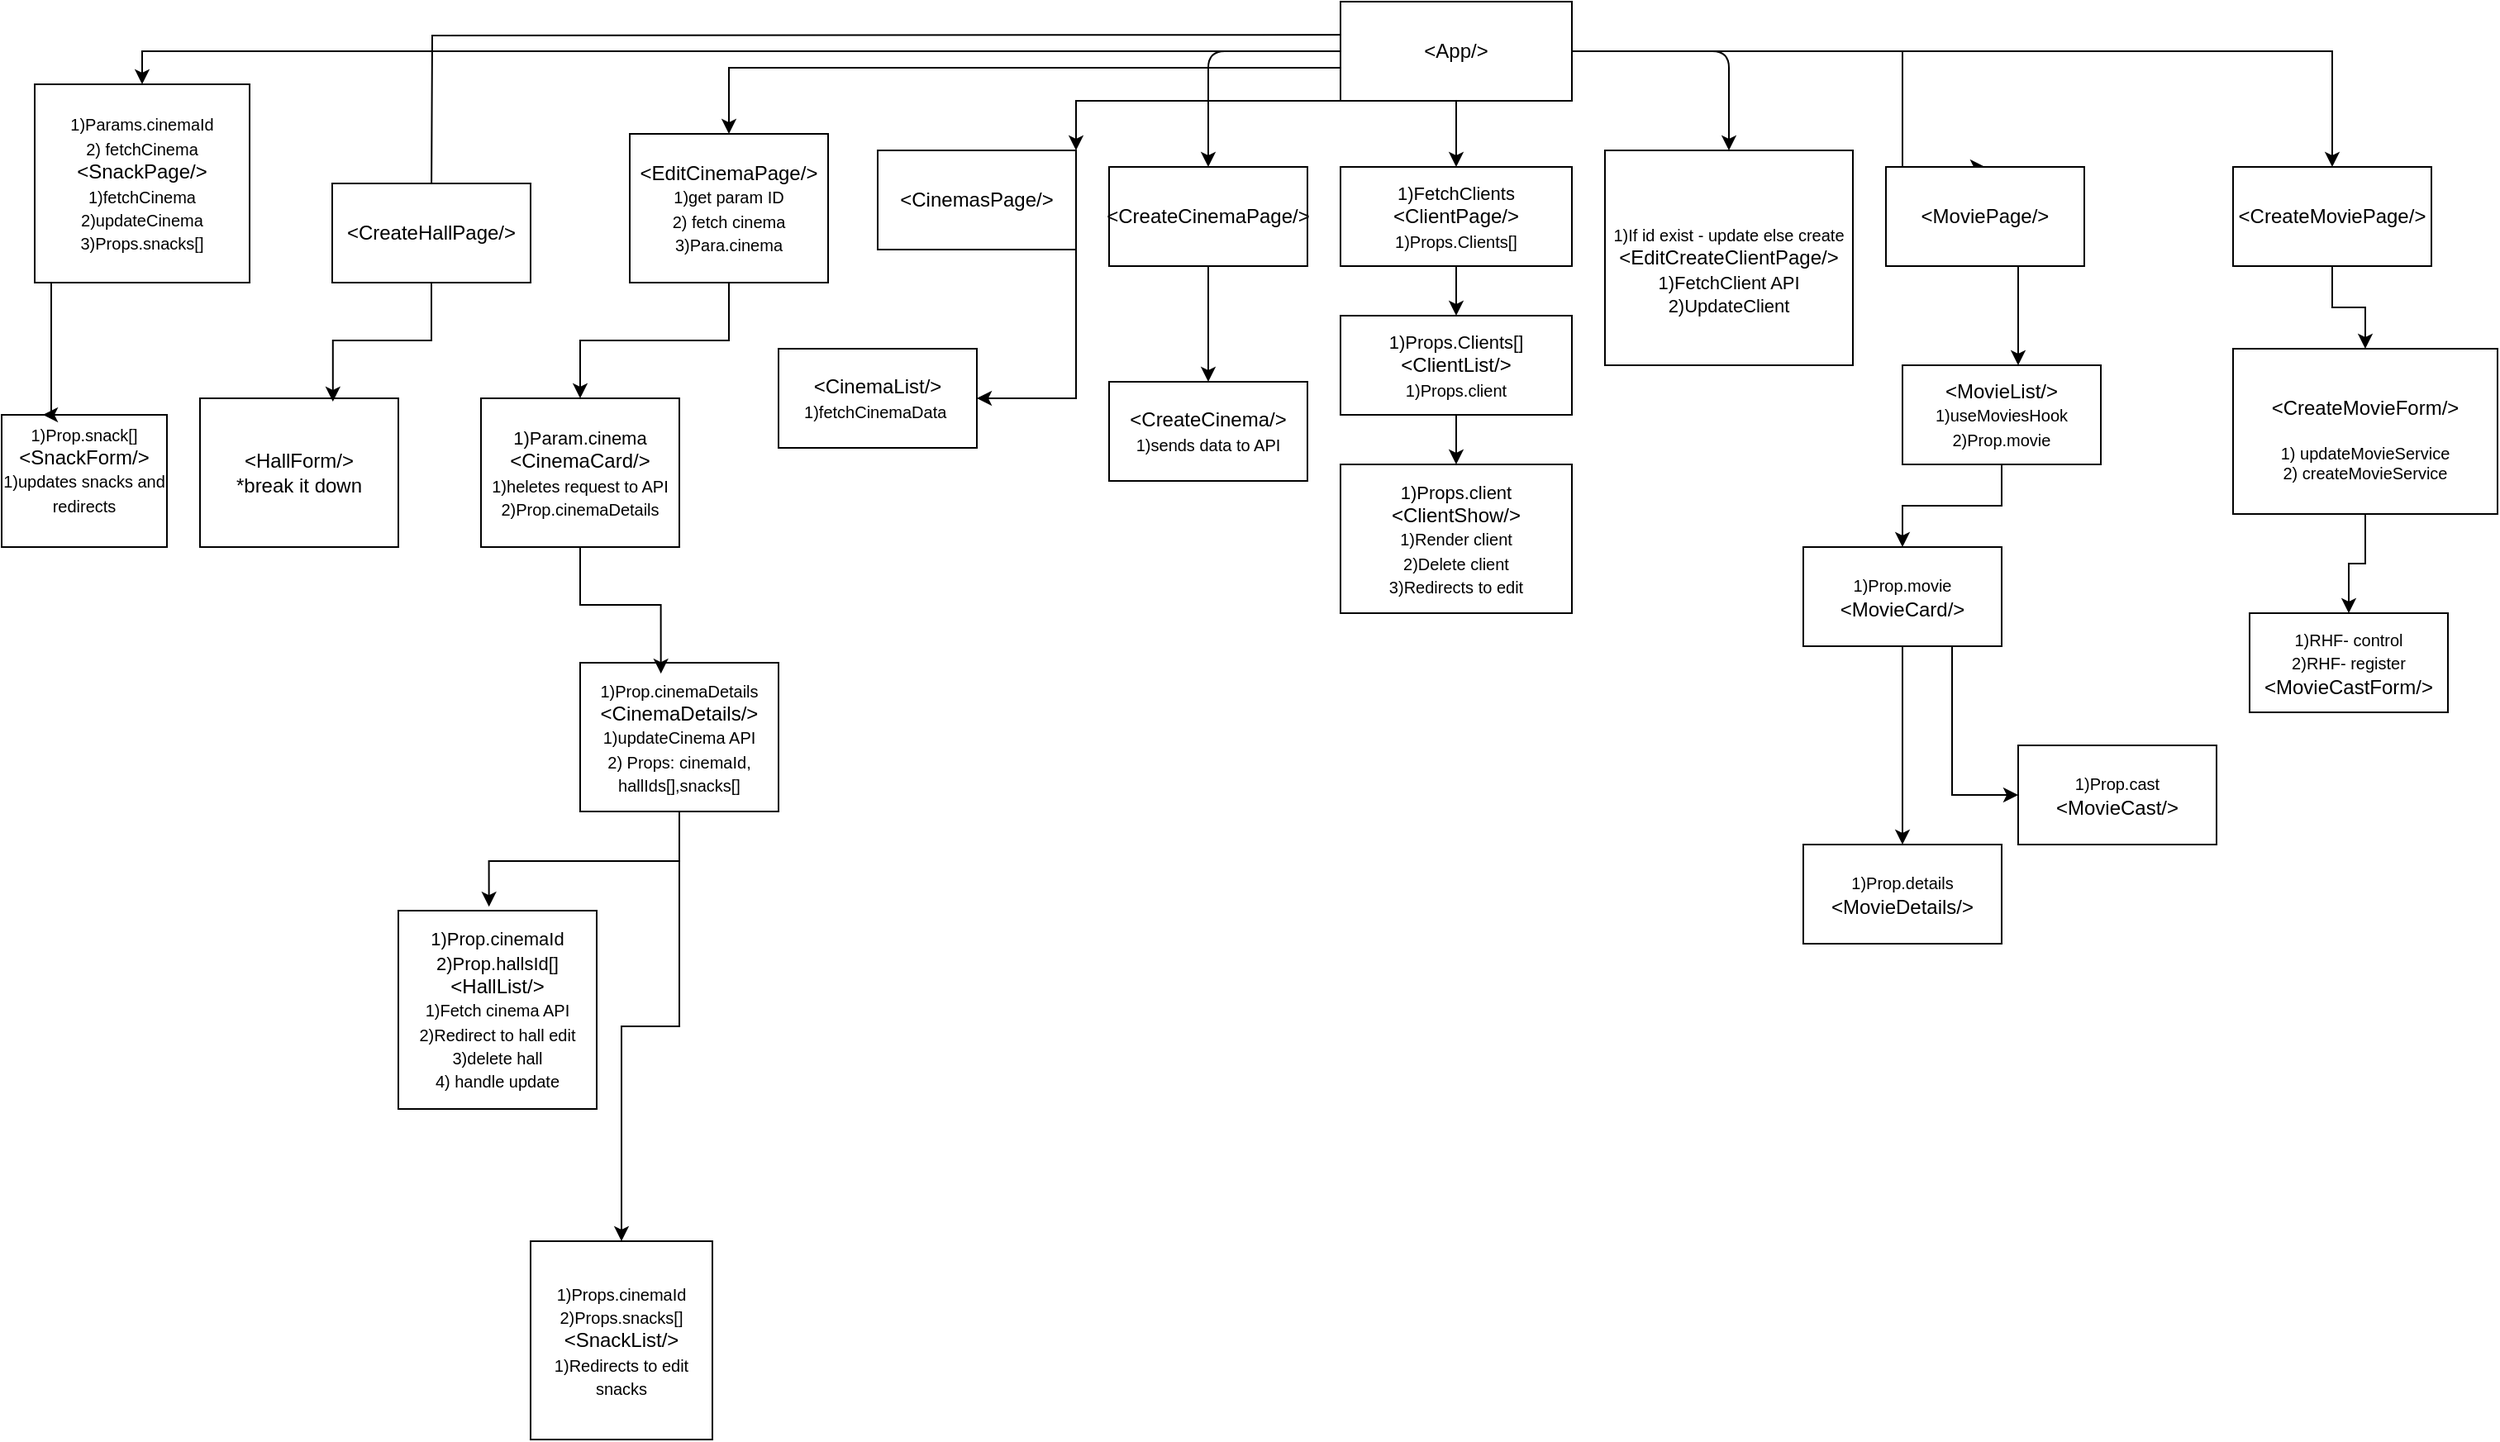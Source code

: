<mxfile>
    <diagram name="Page-1" id="T1HF94_pV0aO4in_FAbq">
        <mxGraphModel dx="1182" dy="1089" grid="1" gridSize="10" guides="1" tooltips="1" connect="1" arrows="1" fold="1" page="1" pageScale="1" pageWidth="1654" pageHeight="2336" math="0" shadow="0">
            <root>
                <mxCell id="0"/>
                <mxCell id="1" parent="0"/>
                <mxCell id="jApMvYi7QoUpjL_6ancB-16" style="edgeStyle=orthogonalEdgeStyle;rounded=0;orthogonalLoop=1;jettySize=auto;html=1;entryX=0.5;entryY=0;entryDx=0;entryDy=0;" parent="1" source="jApMvYi7QoUpjL_6ancB-2" target="jApMvYi7QoUpjL_6ancB-4" edge="1">
                    <mxGeometry relative="1" as="geometry"/>
                </mxCell>
                <mxCell id="jApMvYi7QoUpjL_6ancB-17" style="edgeStyle=orthogonalEdgeStyle;rounded=0;orthogonalLoop=1;jettySize=auto;html=1;entryX=0.5;entryY=0;entryDx=0;entryDy=0;" parent="1" edge="1">
                    <mxGeometry relative="1" as="geometry">
                        <mxPoint x="880" y="70" as="sourcePoint"/>
                        <mxPoint x="300" y="170" as="targetPoint"/>
                    </mxGeometry>
                </mxCell>
                <mxCell id="jApMvYi7QoUpjL_6ancB-18" style="edgeStyle=orthogonalEdgeStyle;rounded=0;orthogonalLoop=1;jettySize=auto;html=1;" parent="1" source="jApMvYi7QoUpjL_6ancB-2" target="jApMvYi7QoUpjL_6ancB-6" edge="1">
                    <mxGeometry relative="1" as="geometry">
                        <Array as="points">
                            <mxPoint x="480" y="90"/>
                        </Array>
                    </mxGeometry>
                </mxCell>
                <mxCell id="jApMvYi7QoUpjL_6ancB-19" style="edgeStyle=orthogonalEdgeStyle;rounded=0;orthogonalLoop=1;jettySize=auto;html=1;" parent="1" source="jApMvYi7QoUpjL_6ancB-2" target="jApMvYi7QoUpjL_6ancB-8" edge="1">
                    <mxGeometry relative="1" as="geometry">
                        <Array as="points">
                            <mxPoint x="950" y="110"/>
                            <mxPoint x="690" y="110"/>
                        </Array>
                    </mxGeometry>
                </mxCell>
                <mxCell id="jApMvYi7QoUpjL_6ancB-21" style="edgeStyle=orthogonalEdgeStyle;rounded=0;orthogonalLoop=1;jettySize=auto;html=1;" parent="1" source="jApMvYi7QoUpjL_6ancB-2" edge="1" target="jApMvYi7QoUpjL_6ancB-7">
                    <mxGeometry relative="1" as="geometry">
                        <mxPoint x="1470" y="140" as="targetPoint"/>
                    </mxGeometry>
                </mxCell>
                <mxCell id="jApMvYi7QoUpjL_6ancB-22" style="edgeStyle=orthogonalEdgeStyle;rounded=0;orthogonalLoop=1;jettySize=auto;html=1;entryX=0.5;entryY=0;entryDx=0;entryDy=0;" parent="1" source="jApMvYi7QoUpjL_6ancB-2" target="jApMvYi7QoUpjL_6ancB-10" edge="1">
                    <mxGeometry relative="1" as="geometry">
                        <Array as="points">
                            <mxPoint x="1190" y="80"/>
                        </Array>
                    </mxGeometry>
                </mxCell>
                <mxCell id="23" style="edgeStyle=orthogonalEdgeStyle;shape=connector;rounded=1;html=1;strokeColor=default;align=center;verticalAlign=middle;fontFamily=Helvetica;fontSize=11;fontColor=default;labelBackgroundColor=default;endArrow=classic;" edge="1" parent="1" source="jApMvYi7QoUpjL_6ancB-2" target="jApMvYi7QoUpjL_6ancB-9">
                    <mxGeometry relative="1" as="geometry"/>
                </mxCell>
                <mxCell id="24" value="" style="edgeStyle=orthogonalEdgeStyle;shape=connector;rounded=1;html=1;strokeColor=default;align=center;verticalAlign=middle;fontFamily=Helvetica;fontSize=11;fontColor=default;labelBackgroundColor=default;endArrow=classic;" edge="1" parent="1" source="jApMvYi7QoUpjL_6ancB-2" target="2">
                    <mxGeometry relative="1" as="geometry"/>
                </mxCell>
                <mxCell id="26" style="edgeStyle=orthogonalEdgeStyle;shape=connector;rounded=1;html=1;strokeColor=default;align=center;verticalAlign=middle;fontFamily=Helvetica;fontSize=11;fontColor=default;labelBackgroundColor=default;endArrow=classic;" edge="1" parent="1" source="jApMvYi7QoUpjL_6ancB-2" target="20">
                    <mxGeometry relative="1" as="geometry"/>
                </mxCell>
                <mxCell id="jApMvYi7QoUpjL_6ancB-2" value="&amp;lt;App/&amp;gt;" style="rounded=0;whiteSpace=wrap;html=1;strokeColor=default;fontFamily=Helvetica;" parent="1" vertex="1">
                    <mxGeometry x="850" y="50" width="140" height="60" as="geometry"/>
                </mxCell>
                <mxCell id="jApMvYi7QoUpjL_6ancB-4" value="&lt;div&gt;&lt;font style=&quot;font-size: 10px;&quot;&gt;1)Params.cinemaId&lt;/font&gt;&lt;/div&gt;&lt;div&gt;&lt;font style=&quot;font-size: 10px;&quot;&gt;2) fetchCinema&lt;/font&gt;&lt;/div&gt;&amp;lt;SnackPage/&amp;gt;&lt;div&gt;&lt;font style=&quot;font-size: 10px;&quot;&gt;1)fetchCinema&lt;/font&gt;&lt;/div&gt;&lt;div&gt;&lt;font style=&quot;font-size: 10px;&quot;&gt;2)updateCinema&lt;br&gt;&lt;/font&gt;&lt;div&gt;&lt;font style=&quot;font-size: 10px;&quot;&gt;3)Props.snacks[]&lt;/font&gt;&lt;/div&gt;&lt;/div&gt;" style="rounded=0;whiteSpace=wrap;html=1;strokeColor=default;fontFamily=Helvetica;" parent="1" vertex="1">
                    <mxGeometry x="60" y="100" width="130" height="120" as="geometry"/>
                </mxCell>
                <mxCell id="jApMvYi7QoUpjL_6ancB-5" value="&amp;lt;CreateHallPage/&amp;gt;" style="rounded=0;whiteSpace=wrap;html=1;strokeColor=default;fontFamily=Helvetica;" parent="1" vertex="1">
                    <mxGeometry x="240" y="160" width="120" height="60" as="geometry"/>
                </mxCell>
                <mxCell id="jApMvYi7QoUpjL_6ancB-30" value="" style="edgeStyle=orthogonalEdgeStyle;rounded=0;orthogonalLoop=1;jettySize=auto;html=1;" parent="1" source="jApMvYi7QoUpjL_6ancB-6" target="jApMvYi7QoUpjL_6ancB-29" edge="1">
                    <mxGeometry relative="1" as="geometry"/>
                </mxCell>
                <mxCell id="jApMvYi7QoUpjL_6ancB-6" value="&amp;lt;EditCinemaPage/&amp;gt;&lt;div&gt;&lt;font size=&quot;1&quot;&gt;1)get param ID&lt;/font&gt;&lt;/div&gt;&lt;div&gt;&lt;font size=&quot;1&quot;&gt;2) fetch cinema&lt;/font&gt;&lt;/div&gt;&lt;div&gt;&lt;font size=&quot;1&quot;&gt;3)Para.cinema&lt;/font&gt;&lt;/div&gt;" style="rounded=0;whiteSpace=wrap;html=1;strokeColor=default;fontFamily=Helvetica;" parent="1" vertex="1">
                    <mxGeometry x="420" y="130" width="120" height="90" as="geometry"/>
                </mxCell>
                <mxCell id="jApMvYi7QoUpjL_6ancB-51" value="" style="edgeStyle=orthogonalEdgeStyle;rounded=0;orthogonalLoop=1;jettySize=auto;html=1;" parent="1" source="jApMvYi7QoUpjL_6ancB-7" target="jApMvYi7QoUpjL_6ancB-50" edge="1">
                    <mxGeometry relative="1" as="geometry"/>
                </mxCell>
                <mxCell id="jApMvYi7QoUpjL_6ancB-7" value="&amp;lt;CreateMoviePage/&amp;gt;" style="rounded=0;whiteSpace=wrap;html=1;strokeColor=default;fontFamily=Helvetica;" parent="1" vertex="1">
                    <mxGeometry x="1390" y="150" width="120" height="60" as="geometry"/>
                </mxCell>
                <mxCell id="jApMvYi7QoUpjL_6ancB-40" value="" style="edgeStyle=orthogonalEdgeStyle;rounded=0;orthogonalLoop=1;jettySize=auto;html=1;" parent="1" source="jApMvYi7QoUpjL_6ancB-8" target="jApMvYi7QoUpjL_6ancB-39" edge="1">
                    <mxGeometry relative="1" as="geometry">
                        <Array as="points">
                            <mxPoint x="690" y="270"/>
                            <mxPoint x="690" y="270"/>
                        </Array>
                    </mxGeometry>
                </mxCell>
                <mxCell id="jApMvYi7QoUpjL_6ancB-8" value="&amp;lt;CinemasPage/&amp;gt;" style="rounded=0;whiteSpace=wrap;html=1;strokeColor=default;fontFamily=Helvetica;" parent="1" vertex="1">
                    <mxGeometry x="570" y="140" width="120" height="60" as="geometry"/>
                </mxCell>
                <mxCell id="jApMvYi7QoUpjL_6ancB-42" value="" style="edgeStyle=orthogonalEdgeStyle;rounded=0;orthogonalLoop=1;jettySize=auto;html=1;" parent="1" source="jApMvYi7QoUpjL_6ancB-9" target="jApMvYi7QoUpjL_6ancB-41" edge="1">
                    <mxGeometry relative="1" as="geometry">
                        <Array as="points">
                            <mxPoint x="810" y="170"/>
                        </Array>
                    </mxGeometry>
                </mxCell>
                <mxCell id="jApMvYi7QoUpjL_6ancB-9" value="&amp;lt;CreateCinemaPage/&amp;gt;" style="rounded=0;whiteSpace=wrap;html=1;strokeColor=default;fontFamily=Helvetica;" parent="1" vertex="1">
                    <mxGeometry x="710" y="150" width="120" height="60" as="geometry"/>
                </mxCell>
                <mxCell id="jApMvYi7QoUpjL_6ancB-44" value="" style="edgeStyle=orthogonalEdgeStyle;rounded=0;orthogonalLoop=1;jettySize=auto;html=1;" parent="1" source="jApMvYi7QoUpjL_6ancB-10" target="jApMvYi7QoUpjL_6ancB-43" edge="1">
                    <mxGeometry relative="1" as="geometry">
                        <Array as="points">
                            <mxPoint x="1260" y="240"/>
                            <mxPoint x="1260" y="240"/>
                        </Array>
                    </mxGeometry>
                </mxCell>
                <mxCell id="jApMvYi7QoUpjL_6ancB-10" value="&amp;lt;MoviePage/&amp;gt;" style="rounded=0;whiteSpace=wrap;html=1;strokeColor=default;fontFamily=Helvetica;" parent="1" vertex="1">
                    <mxGeometry x="1180" y="150" width="120" height="60" as="geometry"/>
                </mxCell>
                <mxCell id="jApMvYi7QoUpjL_6ancB-23" value="&lt;div&gt;&lt;font style=&quot;font-size: 10px;&quot;&gt;1)Prop.snack[]&lt;/font&gt;&lt;/div&gt;&amp;lt;SnackForm/&amp;gt;&lt;div&gt;&lt;font style=&quot;font-size: 10px;&quot;&gt;1)updates snacks and redirects&lt;/font&gt;&lt;br&gt;&lt;div&gt;&lt;br&gt;&lt;/div&gt;&lt;/div&gt;" style="rounded=0;whiteSpace=wrap;html=1;strokeColor=default;fontFamily=Helvetica;" parent="1" vertex="1">
                    <mxGeometry x="40" y="300" width="100" height="80" as="geometry"/>
                </mxCell>
                <mxCell id="jApMvYi7QoUpjL_6ancB-24" style="edgeStyle=orthogonalEdgeStyle;rounded=0;orthogonalLoop=1;jettySize=auto;html=1;entryX=0.25;entryY=0;entryDx=0;entryDy=0;" parent="1" source="jApMvYi7QoUpjL_6ancB-4" target="jApMvYi7QoUpjL_6ancB-23" edge="1">
                    <mxGeometry relative="1" as="geometry">
                        <mxPoint x="120" y="300" as="targetPoint"/>
                        <Array as="points">
                            <mxPoint x="70" y="300"/>
                        </Array>
                    </mxGeometry>
                </mxCell>
                <mxCell id="jApMvYi7QoUpjL_6ancB-27" value="&amp;lt;HallForm/&amp;gt;&lt;div&gt;*break it down&lt;/div&gt;" style="rounded=0;whiteSpace=wrap;html=1;strokeColor=default;fontFamily=Helvetica;" parent="1" vertex="1">
                    <mxGeometry x="160" y="290" width="120" height="90" as="geometry"/>
                </mxCell>
                <mxCell id="jApMvYi7QoUpjL_6ancB-28" style="edgeStyle=orthogonalEdgeStyle;rounded=0;orthogonalLoop=1;jettySize=auto;html=1;entryX=0.67;entryY=0.022;entryDx=0;entryDy=0;entryPerimeter=0;" parent="1" source="jApMvYi7QoUpjL_6ancB-5" target="jApMvYi7QoUpjL_6ancB-27" edge="1">
                    <mxGeometry relative="1" as="geometry"/>
                </mxCell>
                <mxCell id="jApMvYi7QoUpjL_6ancB-29" value="&lt;div&gt;&lt;font style=&quot;font-size: 11px;&quot;&gt;1)Param.cinema&lt;/font&gt;&lt;/div&gt;&amp;lt;CinemaCard/&amp;gt;&lt;div&gt;&lt;font size=&quot;1&quot;&gt;1)heletes request to API&lt;/font&gt;&lt;/div&gt;&lt;div&gt;&lt;font size=&quot;1&quot;&gt;2)Prop.cinemaDetails&lt;/font&gt;&lt;/div&gt;" style="rounded=0;whiteSpace=wrap;html=1;strokeColor=default;fontFamily=Helvetica;" parent="1" vertex="1">
                    <mxGeometry x="330" y="290" width="120" height="90" as="geometry"/>
                </mxCell>
                <mxCell id="jApMvYi7QoUpjL_6ancB-64" style="edgeStyle=orthogonalEdgeStyle;rounded=0;orthogonalLoop=1;jettySize=auto;html=1;" parent="1" source="jApMvYi7QoUpjL_6ancB-33" target="jApMvYi7QoUpjL_6ancB-36" edge="1">
                    <mxGeometry relative="1" as="geometry"/>
                </mxCell>
                <mxCell id="jApMvYi7QoUpjL_6ancB-33" value="&lt;div&gt;&lt;font style=&quot;font-size: 10px;&quot;&gt;1)Prop.cinemaDetails&lt;/font&gt;&lt;/div&gt;&amp;lt;CinemaDetails/&amp;gt;&lt;div&gt;&lt;font style=&quot;font-size: 10px;&quot;&gt;1)updateCinema API&lt;/font&gt;&lt;/div&gt;&lt;div&gt;&lt;font style=&quot;font-size: 10px;&quot;&gt;2) Props: cinemaId, hallIds[],snacks[]&lt;/font&gt;&lt;/div&gt;" style="rounded=0;whiteSpace=wrap;html=1;strokeColor=default;fontFamily=Helvetica;" parent="1" vertex="1">
                    <mxGeometry x="390" y="450" width="120" height="90" as="geometry"/>
                </mxCell>
                <mxCell id="jApMvYi7QoUpjL_6ancB-35" value="&lt;div&gt;&lt;font style=&quot;font-size: 11px;&quot;&gt;1)Prop.cinemaId&lt;/font&gt;&lt;/div&gt;&lt;div&gt;&lt;font style=&quot;font-size: 11px;&quot;&gt;2)Prop.hallsId[]&lt;/font&gt;&lt;/div&gt;&amp;lt;HallList/&amp;gt;&lt;div&gt;&lt;font size=&quot;1&quot;&gt;1)Fetch cinema API&lt;/font&gt;&lt;/div&gt;&lt;div&gt;&lt;font size=&quot;1&quot;&gt;2)Redirect to hall edit&lt;/font&gt;&lt;/div&gt;&lt;div&gt;&lt;font size=&quot;1&quot;&gt;3)delete hall&lt;/font&gt;&lt;/div&gt;&lt;div&gt;&lt;font size=&quot;1&quot;&gt;4) handle update&lt;/font&gt;&lt;/div&gt;" style="rounded=0;whiteSpace=wrap;html=1;strokeColor=default;fontFamily=Helvetica;" parent="1" vertex="1">
                    <mxGeometry x="280" y="600" width="120" height="120" as="geometry"/>
                </mxCell>
                <mxCell id="jApMvYi7QoUpjL_6ancB-36" value="&lt;div&gt;&lt;font style=&quot;font-size: 10px;&quot;&gt;1)Props.cinemaId&lt;/font&gt;&lt;/div&gt;&lt;div&gt;&lt;font style=&quot;font-size: 10px;&quot;&gt;2)Props.snacks[]&lt;/font&gt;&lt;/div&gt;&amp;lt;SnackList/&amp;gt;&lt;div&gt;&lt;font style=&quot;font-size: 10px;&quot;&gt;1)Redirects to edit snacks&lt;/font&gt;&lt;/div&gt;" style="rounded=0;whiteSpace=wrap;html=1;strokeColor=default;fontFamily=Helvetica;" parent="1" vertex="1">
                    <mxGeometry x="360" y="800" width="110" height="120" as="geometry"/>
                </mxCell>
                <mxCell id="jApMvYi7QoUpjL_6ancB-39" value="&amp;lt;CinemaList/&amp;gt;&lt;div&gt;&lt;font size=&quot;1&quot;&gt;1)fetchCinemaData&amp;nbsp;&lt;/font&gt;&lt;/div&gt;" style="rounded=0;whiteSpace=wrap;html=1;strokeColor=default;fontFamily=Helvetica;" parent="1" vertex="1">
                    <mxGeometry x="510" y="260" width="120" height="60" as="geometry"/>
                </mxCell>
                <mxCell id="jApMvYi7QoUpjL_6ancB-41" value="&amp;lt;CreateCinema/&amp;gt;&lt;div&gt;&lt;font size=&quot;1&quot;&gt;1)sends data to API&lt;/font&gt;&lt;/div&gt;" style="rounded=0;whiteSpace=wrap;html=1;strokeColor=default;fontFamily=Helvetica;" parent="1" vertex="1">
                    <mxGeometry x="710" y="280" width="120" height="60" as="geometry"/>
                </mxCell>
                <mxCell id="jApMvYi7QoUpjL_6ancB-57" value="" style="edgeStyle=orthogonalEdgeStyle;rounded=0;orthogonalLoop=1;jettySize=auto;html=1;" parent="1" source="jApMvYi7QoUpjL_6ancB-43" target="jApMvYi7QoUpjL_6ancB-55" edge="1">
                    <mxGeometry relative="1" as="geometry"/>
                </mxCell>
                <mxCell id="jApMvYi7QoUpjL_6ancB-43" value="&amp;lt;MovieList/&amp;gt;&lt;div&gt;&lt;font size=&quot;1&quot;&gt;1)useMoviesHook&lt;/font&gt;&lt;/div&gt;&lt;div&gt;&lt;font size=&quot;1&quot;&gt;2)Prop.movie&lt;/font&gt;&lt;/div&gt;" style="rounded=0;whiteSpace=wrap;html=1;strokeColor=default;fontFamily=Helvetica;" parent="1" vertex="1">
                    <mxGeometry x="1190" y="270" width="120" height="60" as="geometry"/>
                </mxCell>
                <mxCell id="jApMvYi7QoUpjL_6ancB-45" value="&lt;div&gt;&lt;font size=&quot;1&quot;&gt;1)Prop.details&lt;/font&gt;&lt;/div&gt;&amp;lt;MovieDetails/&amp;gt;" style="rounded=0;whiteSpace=wrap;html=1;strokeColor=default;fontFamily=Helvetica;" parent="1" vertex="1">
                    <mxGeometry x="1130" y="560" width="120" height="60" as="geometry"/>
                </mxCell>
                <mxCell id="jApMvYi7QoUpjL_6ancB-47" value="&lt;div&gt;&lt;font size=&quot;1&quot;&gt;1)Prop.cast&lt;/font&gt;&lt;/div&gt;&amp;lt;MovieCast/&amp;gt;" style="rounded=0;whiteSpace=wrap;html=1;strokeColor=default;fontFamily=Helvetica;" parent="1" vertex="1">
                    <mxGeometry x="1260" y="500" width="120" height="60" as="geometry"/>
                </mxCell>
                <mxCell id="jApMvYi7QoUpjL_6ancB-53" value="" style="edgeStyle=orthogonalEdgeStyle;rounded=0;orthogonalLoop=1;jettySize=auto;html=1;" parent="1" source="jApMvYi7QoUpjL_6ancB-50" target="jApMvYi7QoUpjL_6ancB-52" edge="1">
                    <mxGeometry relative="1" as="geometry"/>
                </mxCell>
                <mxCell id="jApMvYi7QoUpjL_6ancB-50" value="&lt;div&gt;&lt;font style=&quot;font-size: 12px;&quot;&gt;&lt;br&gt;&lt;/font&gt;&lt;/div&gt;&lt;font style=&quot;font-size: 12px;&quot;&gt;&amp;lt;CreateMovieForm/&amp;gt;&lt;/font&gt;&lt;div&gt;&lt;span style=&quot;font-size: 12px;&quot;&gt;&lt;br&gt;&lt;/span&gt;&lt;div&gt;&lt;font size=&quot;1&quot;&gt;1) updateMovieService&lt;/font&gt;&lt;/div&gt;&lt;div&gt;&lt;font size=&quot;1&quot;&gt;2) createMovieService&lt;br&gt;&lt;/font&gt;&lt;div&gt;&lt;br&gt;&lt;/div&gt;&lt;/div&gt;&lt;/div&gt;" style="rounded=0;whiteSpace=wrap;html=1;strokeColor=default;fontFamily=Helvetica;fontSize=4;" parent="1" vertex="1">
                    <mxGeometry x="1390" y="260" width="160" height="100" as="geometry"/>
                </mxCell>
                <mxCell id="jApMvYi7QoUpjL_6ancB-52" value="&lt;div&gt;&lt;font style=&quot;font-size: 10px;&quot;&gt;1)RHF- control&lt;/font&gt;&lt;/div&gt;&lt;div&gt;&lt;font style=&quot;font-size: 10px;&quot;&gt;2)RHF- register&lt;/font&gt;&lt;/div&gt;&amp;lt;MovieCastForm/&amp;gt;" style="rounded=0;whiteSpace=wrap;html=1;strokeColor=default;fontFamily=Helvetica;" parent="1" vertex="1">
                    <mxGeometry x="1400" y="420" width="120" height="60" as="geometry"/>
                </mxCell>
                <mxCell id="jApMvYi7QoUpjL_6ancB-58" value="" style="edgeStyle=orthogonalEdgeStyle;rounded=0;orthogonalLoop=1;jettySize=auto;html=1;" parent="1" source="jApMvYi7QoUpjL_6ancB-55" target="jApMvYi7QoUpjL_6ancB-47" edge="1">
                    <mxGeometry relative="1" as="geometry">
                        <Array as="points">
                            <mxPoint x="1220" y="460"/>
                            <mxPoint x="1220" y="460"/>
                        </Array>
                    </mxGeometry>
                </mxCell>
                <mxCell id="jApMvYi7QoUpjL_6ancB-59" style="edgeStyle=orthogonalEdgeStyle;rounded=0;orthogonalLoop=1;jettySize=auto;html=1;entryX=0.5;entryY=0;entryDx=0;entryDy=0;" parent="1" source="jApMvYi7QoUpjL_6ancB-55" target="jApMvYi7QoUpjL_6ancB-45" edge="1">
                    <mxGeometry relative="1" as="geometry"/>
                </mxCell>
                <mxCell id="jApMvYi7QoUpjL_6ancB-55" value="&lt;div&gt;&lt;font size=&quot;1&quot;&gt;1)Prop.movie&lt;/font&gt;&lt;/div&gt;&amp;lt;MovieCard/&amp;gt;" style="rounded=0;whiteSpace=wrap;html=1;strokeColor=default;fontFamily=Helvetica;" parent="1" vertex="1">
                    <mxGeometry x="1130" y="380" width="120" height="60" as="geometry"/>
                </mxCell>
                <mxCell id="jApMvYi7QoUpjL_6ancB-61" style="edgeStyle=orthogonalEdgeStyle;rounded=0;orthogonalLoop=1;jettySize=auto;html=1;entryX=0.407;entryY=0.073;entryDx=0;entryDy=0;entryPerimeter=0;" parent="1" source="jApMvYi7QoUpjL_6ancB-29" target="jApMvYi7QoUpjL_6ancB-33" edge="1">
                    <mxGeometry relative="1" as="geometry"/>
                </mxCell>
                <mxCell id="jApMvYi7QoUpjL_6ancB-63" style="edgeStyle=orthogonalEdgeStyle;rounded=0;orthogonalLoop=1;jettySize=auto;html=1;entryX=0.457;entryY=-0.02;entryDx=0;entryDy=0;entryPerimeter=0;" parent="1" source="jApMvYi7QoUpjL_6ancB-33" target="jApMvYi7QoUpjL_6ancB-35" edge="1">
                    <mxGeometry relative="1" as="geometry"/>
                </mxCell>
                <mxCell id="25" value="" style="edgeStyle=orthogonalEdgeStyle;shape=connector;rounded=1;html=1;strokeColor=default;align=center;verticalAlign=middle;fontFamily=Helvetica;fontSize=11;fontColor=default;labelBackgroundColor=default;endArrow=classic;" edge="1" parent="1" source="2" target="16">
                    <mxGeometry relative="1" as="geometry"/>
                </mxCell>
                <mxCell id="2" value="&lt;div&gt;&lt;font style=&quot;font-size: 11px;&quot;&gt;1)FetchClients&lt;/font&gt;&lt;/div&gt;&amp;lt;ClientPage/&amp;gt;&lt;div&gt;&lt;font size=&quot;1&quot;&gt;1)Props.Clients[]&lt;/font&gt;&lt;/div&gt;" style="rounded=0;whiteSpace=wrap;html=1;strokeColor=default;fontFamily=Helvetica;" vertex="1" parent="1">
                    <mxGeometry x="850" y="150" width="140" height="60" as="geometry"/>
                </mxCell>
                <mxCell id="19" value="" style="edgeStyle=orthogonalEdgeStyle;shape=connector;rounded=1;html=1;strokeColor=default;align=center;verticalAlign=middle;fontFamily=Helvetica;fontSize=11;fontColor=default;labelBackgroundColor=default;endArrow=classic;" edge="1" parent="1" source="16" target="18">
                    <mxGeometry relative="1" as="geometry"/>
                </mxCell>
                <mxCell id="16" value="&lt;div&gt;&lt;font style=&quot;font-size: 11px;&quot;&gt;1)Props.Clients[]&lt;/font&gt;&lt;/div&gt;&amp;lt;ClientList/&amp;gt;&lt;div&gt;&lt;font size=&quot;1&quot;&gt;1)Props.client&lt;/font&gt;&lt;/div&gt;" style="rounded=0;whiteSpace=wrap;html=1;strokeColor=default;fontFamily=Helvetica;" vertex="1" parent="1">
                    <mxGeometry x="850" y="240" width="140" height="60" as="geometry"/>
                </mxCell>
                <mxCell id="18" value="&lt;div&gt;&lt;font style=&quot;font-size: 11px;&quot;&gt;1)Props.client&lt;/font&gt;&lt;/div&gt;&amp;lt;ClientShow/&amp;gt;&lt;div&gt;&lt;font size=&quot;1&quot;&gt;1)Render client&lt;/font&gt;&lt;/div&gt;&lt;div&gt;&lt;font size=&quot;1&quot;&gt;2)Delete client&lt;/font&gt;&lt;/div&gt;&lt;div&gt;&lt;font size=&quot;1&quot;&gt;3)Redirects to edit&lt;/font&gt;&lt;/div&gt;" style="rounded=0;whiteSpace=wrap;html=1;strokeColor=default;fontFamily=Helvetica;" vertex="1" parent="1">
                    <mxGeometry x="850" y="330" width="140" height="90" as="geometry"/>
                </mxCell>
                <mxCell id="20" value="&lt;div&gt;&lt;br&gt;&lt;/div&gt;&lt;div&gt;&lt;font size=&quot;1&quot;&gt;1)If id exist - update else create&lt;/font&gt;&lt;/div&gt;&amp;lt;EditCreateClientPage/&amp;gt;&lt;div&gt;&lt;font style=&quot;font-size: 11px;&quot;&gt;1)FetchClient API&lt;/font&gt;&lt;/div&gt;&lt;div&gt;&lt;font style=&quot;font-size: 11px;&quot;&gt;2)UpdateClient&lt;/font&gt;&lt;/div&gt;" style="rounded=0;whiteSpace=wrap;html=1;strokeColor=default;fontFamily=Helvetica;" vertex="1" parent="1">
                    <mxGeometry x="1010" y="140" width="150" height="130" as="geometry"/>
                </mxCell>
            </root>
        </mxGraphModel>
    </diagram>
</mxfile>